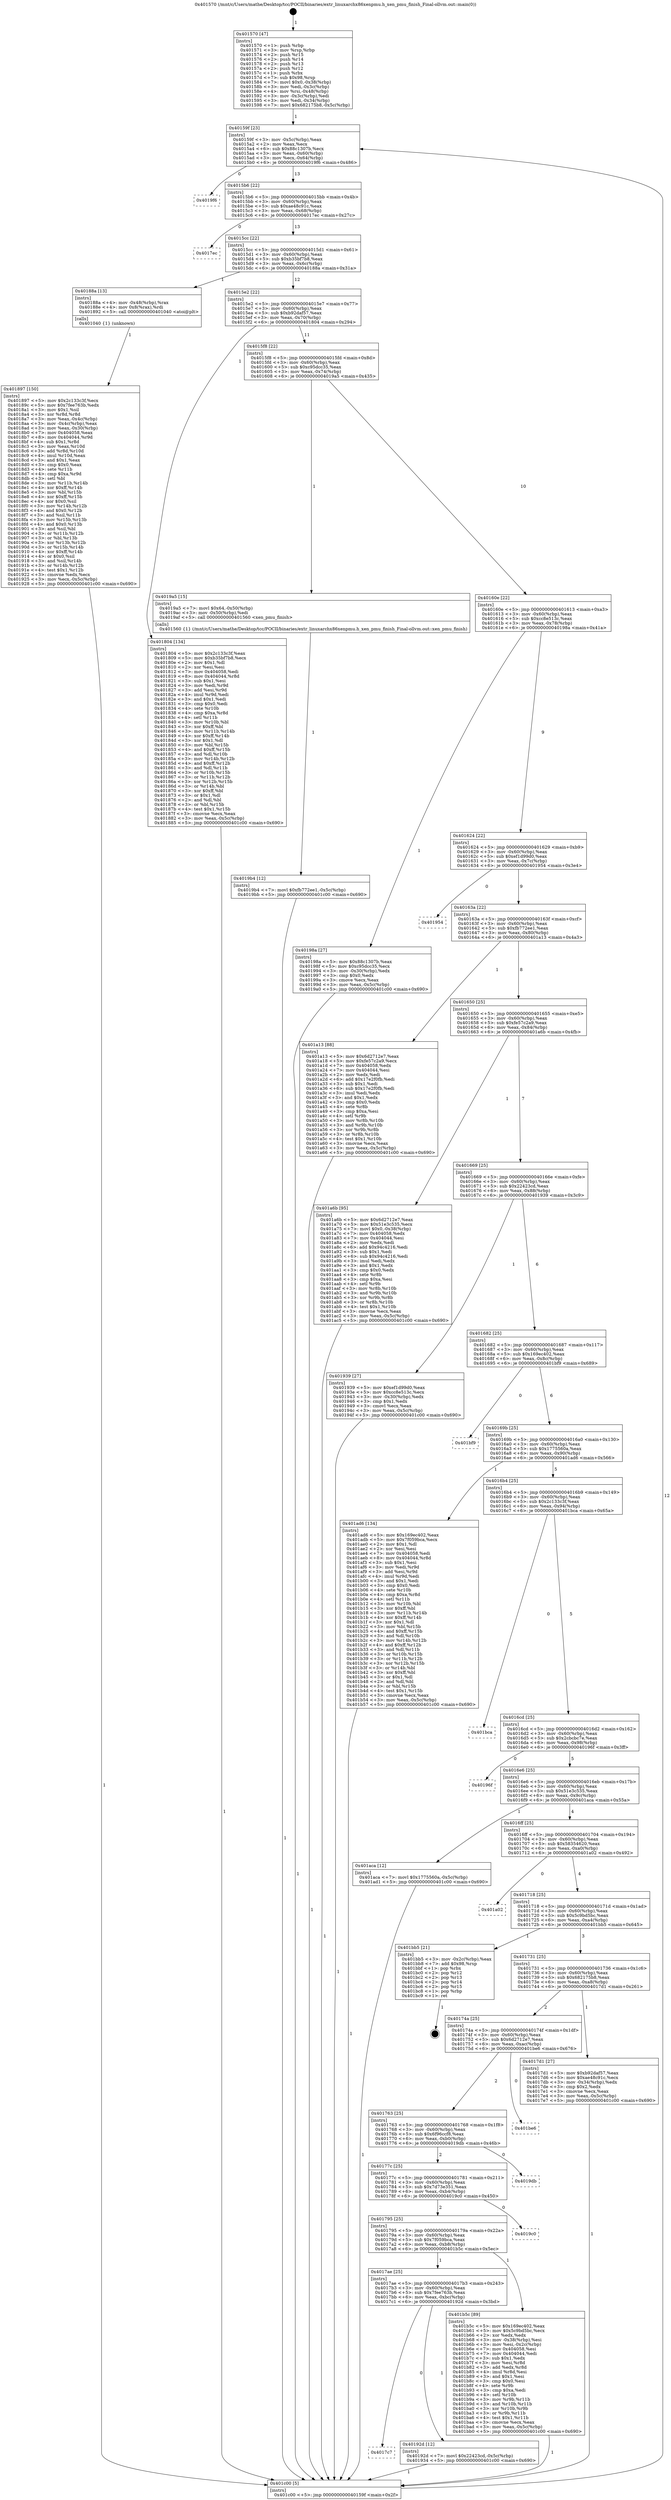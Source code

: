 digraph "0x401570" {
  label = "0x401570 (/mnt/c/Users/mathe/Desktop/tcc/POCII/binaries/extr_linuxarchx86xenpmu.h_xen_pmu_finish_Final-ollvm.out::main(0))"
  labelloc = "t"
  node[shape=record]

  Entry [label="",width=0.3,height=0.3,shape=circle,fillcolor=black,style=filled]
  "0x40159f" [label="{
     0x40159f [23]\l
     | [instrs]\l
     &nbsp;&nbsp;0x40159f \<+3\>: mov -0x5c(%rbp),%eax\l
     &nbsp;&nbsp;0x4015a2 \<+2\>: mov %eax,%ecx\l
     &nbsp;&nbsp;0x4015a4 \<+6\>: sub $0x88c1307b,%ecx\l
     &nbsp;&nbsp;0x4015aa \<+3\>: mov %eax,-0x60(%rbp)\l
     &nbsp;&nbsp;0x4015ad \<+3\>: mov %ecx,-0x64(%rbp)\l
     &nbsp;&nbsp;0x4015b0 \<+6\>: je 00000000004019f6 \<main+0x486\>\l
  }"]
  "0x4019f6" [label="{
     0x4019f6\l
  }", style=dashed]
  "0x4015b6" [label="{
     0x4015b6 [22]\l
     | [instrs]\l
     &nbsp;&nbsp;0x4015b6 \<+5\>: jmp 00000000004015bb \<main+0x4b\>\l
     &nbsp;&nbsp;0x4015bb \<+3\>: mov -0x60(%rbp),%eax\l
     &nbsp;&nbsp;0x4015be \<+5\>: sub $0xae48c91c,%eax\l
     &nbsp;&nbsp;0x4015c3 \<+3\>: mov %eax,-0x68(%rbp)\l
     &nbsp;&nbsp;0x4015c6 \<+6\>: je 00000000004017ec \<main+0x27c\>\l
  }"]
  Exit [label="",width=0.3,height=0.3,shape=circle,fillcolor=black,style=filled,peripheries=2]
  "0x4017ec" [label="{
     0x4017ec\l
  }", style=dashed]
  "0x4015cc" [label="{
     0x4015cc [22]\l
     | [instrs]\l
     &nbsp;&nbsp;0x4015cc \<+5\>: jmp 00000000004015d1 \<main+0x61\>\l
     &nbsp;&nbsp;0x4015d1 \<+3\>: mov -0x60(%rbp),%eax\l
     &nbsp;&nbsp;0x4015d4 \<+5\>: sub $0xb35bf7b8,%eax\l
     &nbsp;&nbsp;0x4015d9 \<+3\>: mov %eax,-0x6c(%rbp)\l
     &nbsp;&nbsp;0x4015dc \<+6\>: je 000000000040188a \<main+0x31a\>\l
  }"]
  "0x4019b4" [label="{
     0x4019b4 [12]\l
     | [instrs]\l
     &nbsp;&nbsp;0x4019b4 \<+7\>: movl $0xfb772ee1,-0x5c(%rbp)\l
     &nbsp;&nbsp;0x4019bb \<+5\>: jmp 0000000000401c00 \<main+0x690\>\l
  }"]
  "0x40188a" [label="{
     0x40188a [13]\l
     | [instrs]\l
     &nbsp;&nbsp;0x40188a \<+4\>: mov -0x48(%rbp),%rax\l
     &nbsp;&nbsp;0x40188e \<+4\>: mov 0x8(%rax),%rdi\l
     &nbsp;&nbsp;0x401892 \<+5\>: call 0000000000401040 \<atoi@plt\>\l
     | [calls]\l
     &nbsp;&nbsp;0x401040 \{1\} (unknown)\l
  }"]
  "0x4015e2" [label="{
     0x4015e2 [22]\l
     | [instrs]\l
     &nbsp;&nbsp;0x4015e2 \<+5\>: jmp 00000000004015e7 \<main+0x77\>\l
     &nbsp;&nbsp;0x4015e7 \<+3\>: mov -0x60(%rbp),%eax\l
     &nbsp;&nbsp;0x4015ea \<+5\>: sub $0xb92daf57,%eax\l
     &nbsp;&nbsp;0x4015ef \<+3\>: mov %eax,-0x70(%rbp)\l
     &nbsp;&nbsp;0x4015f2 \<+6\>: je 0000000000401804 \<main+0x294\>\l
  }"]
  "0x4017c7" [label="{
     0x4017c7\l
  }", style=dashed]
  "0x401804" [label="{
     0x401804 [134]\l
     | [instrs]\l
     &nbsp;&nbsp;0x401804 \<+5\>: mov $0x2c133c3f,%eax\l
     &nbsp;&nbsp;0x401809 \<+5\>: mov $0xb35bf7b8,%ecx\l
     &nbsp;&nbsp;0x40180e \<+2\>: mov $0x1,%dl\l
     &nbsp;&nbsp;0x401810 \<+2\>: xor %esi,%esi\l
     &nbsp;&nbsp;0x401812 \<+7\>: mov 0x404058,%edi\l
     &nbsp;&nbsp;0x401819 \<+8\>: mov 0x404044,%r8d\l
     &nbsp;&nbsp;0x401821 \<+3\>: sub $0x1,%esi\l
     &nbsp;&nbsp;0x401824 \<+3\>: mov %edi,%r9d\l
     &nbsp;&nbsp;0x401827 \<+3\>: add %esi,%r9d\l
     &nbsp;&nbsp;0x40182a \<+4\>: imul %r9d,%edi\l
     &nbsp;&nbsp;0x40182e \<+3\>: and $0x1,%edi\l
     &nbsp;&nbsp;0x401831 \<+3\>: cmp $0x0,%edi\l
     &nbsp;&nbsp;0x401834 \<+4\>: sete %r10b\l
     &nbsp;&nbsp;0x401838 \<+4\>: cmp $0xa,%r8d\l
     &nbsp;&nbsp;0x40183c \<+4\>: setl %r11b\l
     &nbsp;&nbsp;0x401840 \<+3\>: mov %r10b,%bl\l
     &nbsp;&nbsp;0x401843 \<+3\>: xor $0xff,%bl\l
     &nbsp;&nbsp;0x401846 \<+3\>: mov %r11b,%r14b\l
     &nbsp;&nbsp;0x401849 \<+4\>: xor $0xff,%r14b\l
     &nbsp;&nbsp;0x40184d \<+3\>: xor $0x1,%dl\l
     &nbsp;&nbsp;0x401850 \<+3\>: mov %bl,%r15b\l
     &nbsp;&nbsp;0x401853 \<+4\>: and $0xff,%r15b\l
     &nbsp;&nbsp;0x401857 \<+3\>: and %dl,%r10b\l
     &nbsp;&nbsp;0x40185a \<+3\>: mov %r14b,%r12b\l
     &nbsp;&nbsp;0x40185d \<+4\>: and $0xff,%r12b\l
     &nbsp;&nbsp;0x401861 \<+3\>: and %dl,%r11b\l
     &nbsp;&nbsp;0x401864 \<+3\>: or %r10b,%r15b\l
     &nbsp;&nbsp;0x401867 \<+3\>: or %r11b,%r12b\l
     &nbsp;&nbsp;0x40186a \<+3\>: xor %r12b,%r15b\l
     &nbsp;&nbsp;0x40186d \<+3\>: or %r14b,%bl\l
     &nbsp;&nbsp;0x401870 \<+3\>: xor $0xff,%bl\l
     &nbsp;&nbsp;0x401873 \<+3\>: or $0x1,%dl\l
     &nbsp;&nbsp;0x401876 \<+2\>: and %dl,%bl\l
     &nbsp;&nbsp;0x401878 \<+3\>: or %bl,%r15b\l
     &nbsp;&nbsp;0x40187b \<+4\>: test $0x1,%r15b\l
     &nbsp;&nbsp;0x40187f \<+3\>: cmovne %ecx,%eax\l
     &nbsp;&nbsp;0x401882 \<+3\>: mov %eax,-0x5c(%rbp)\l
     &nbsp;&nbsp;0x401885 \<+5\>: jmp 0000000000401c00 \<main+0x690\>\l
  }"]
  "0x4015f8" [label="{
     0x4015f8 [22]\l
     | [instrs]\l
     &nbsp;&nbsp;0x4015f8 \<+5\>: jmp 00000000004015fd \<main+0x8d\>\l
     &nbsp;&nbsp;0x4015fd \<+3\>: mov -0x60(%rbp),%eax\l
     &nbsp;&nbsp;0x401600 \<+5\>: sub $0xc95dcc35,%eax\l
     &nbsp;&nbsp;0x401605 \<+3\>: mov %eax,-0x74(%rbp)\l
     &nbsp;&nbsp;0x401608 \<+6\>: je 00000000004019a5 \<main+0x435\>\l
  }"]
  "0x40192d" [label="{
     0x40192d [12]\l
     | [instrs]\l
     &nbsp;&nbsp;0x40192d \<+7\>: movl $0x22423cd,-0x5c(%rbp)\l
     &nbsp;&nbsp;0x401934 \<+5\>: jmp 0000000000401c00 \<main+0x690\>\l
  }"]
  "0x4019a5" [label="{
     0x4019a5 [15]\l
     | [instrs]\l
     &nbsp;&nbsp;0x4019a5 \<+7\>: movl $0x64,-0x50(%rbp)\l
     &nbsp;&nbsp;0x4019ac \<+3\>: mov -0x50(%rbp),%edi\l
     &nbsp;&nbsp;0x4019af \<+5\>: call 0000000000401560 \<xen_pmu_finish\>\l
     | [calls]\l
     &nbsp;&nbsp;0x401560 \{1\} (/mnt/c/Users/mathe/Desktop/tcc/POCII/binaries/extr_linuxarchx86xenpmu.h_xen_pmu_finish_Final-ollvm.out::xen_pmu_finish)\l
  }"]
  "0x40160e" [label="{
     0x40160e [22]\l
     | [instrs]\l
     &nbsp;&nbsp;0x40160e \<+5\>: jmp 0000000000401613 \<main+0xa3\>\l
     &nbsp;&nbsp;0x401613 \<+3\>: mov -0x60(%rbp),%eax\l
     &nbsp;&nbsp;0x401616 \<+5\>: sub $0xcc8e513c,%eax\l
     &nbsp;&nbsp;0x40161b \<+3\>: mov %eax,-0x78(%rbp)\l
     &nbsp;&nbsp;0x40161e \<+6\>: je 000000000040198a \<main+0x41a\>\l
  }"]
  "0x4017ae" [label="{
     0x4017ae [25]\l
     | [instrs]\l
     &nbsp;&nbsp;0x4017ae \<+5\>: jmp 00000000004017b3 \<main+0x243\>\l
     &nbsp;&nbsp;0x4017b3 \<+3\>: mov -0x60(%rbp),%eax\l
     &nbsp;&nbsp;0x4017b6 \<+5\>: sub $0x7fee763b,%eax\l
     &nbsp;&nbsp;0x4017bb \<+6\>: mov %eax,-0xbc(%rbp)\l
     &nbsp;&nbsp;0x4017c1 \<+6\>: je 000000000040192d \<main+0x3bd\>\l
  }"]
  "0x40198a" [label="{
     0x40198a [27]\l
     | [instrs]\l
     &nbsp;&nbsp;0x40198a \<+5\>: mov $0x88c1307b,%eax\l
     &nbsp;&nbsp;0x40198f \<+5\>: mov $0xc95dcc35,%ecx\l
     &nbsp;&nbsp;0x401994 \<+3\>: mov -0x30(%rbp),%edx\l
     &nbsp;&nbsp;0x401997 \<+3\>: cmp $0x0,%edx\l
     &nbsp;&nbsp;0x40199a \<+3\>: cmove %ecx,%eax\l
     &nbsp;&nbsp;0x40199d \<+3\>: mov %eax,-0x5c(%rbp)\l
     &nbsp;&nbsp;0x4019a0 \<+5\>: jmp 0000000000401c00 \<main+0x690\>\l
  }"]
  "0x401624" [label="{
     0x401624 [22]\l
     | [instrs]\l
     &nbsp;&nbsp;0x401624 \<+5\>: jmp 0000000000401629 \<main+0xb9\>\l
     &nbsp;&nbsp;0x401629 \<+3\>: mov -0x60(%rbp),%eax\l
     &nbsp;&nbsp;0x40162c \<+5\>: sub $0xef1d99d0,%eax\l
     &nbsp;&nbsp;0x401631 \<+3\>: mov %eax,-0x7c(%rbp)\l
     &nbsp;&nbsp;0x401634 \<+6\>: je 0000000000401954 \<main+0x3e4\>\l
  }"]
  "0x401b5c" [label="{
     0x401b5c [89]\l
     | [instrs]\l
     &nbsp;&nbsp;0x401b5c \<+5\>: mov $0x169ec402,%eax\l
     &nbsp;&nbsp;0x401b61 \<+5\>: mov $0x5c9bd5bc,%ecx\l
     &nbsp;&nbsp;0x401b66 \<+2\>: xor %edx,%edx\l
     &nbsp;&nbsp;0x401b68 \<+3\>: mov -0x38(%rbp),%esi\l
     &nbsp;&nbsp;0x401b6b \<+3\>: mov %esi,-0x2c(%rbp)\l
     &nbsp;&nbsp;0x401b6e \<+7\>: mov 0x404058,%esi\l
     &nbsp;&nbsp;0x401b75 \<+7\>: mov 0x404044,%edi\l
     &nbsp;&nbsp;0x401b7c \<+3\>: sub $0x1,%edx\l
     &nbsp;&nbsp;0x401b7f \<+3\>: mov %esi,%r8d\l
     &nbsp;&nbsp;0x401b82 \<+3\>: add %edx,%r8d\l
     &nbsp;&nbsp;0x401b85 \<+4\>: imul %r8d,%esi\l
     &nbsp;&nbsp;0x401b89 \<+3\>: and $0x1,%esi\l
     &nbsp;&nbsp;0x401b8c \<+3\>: cmp $0x0,%esi\l
     &nbsp;&nbsp;0x401b8f \<+4\>: sete %r9b\l
     &nbsp;&nbsp;0x401b93 \<+3\>: cmp $0xa,%edi\l
     &nbsp;&nbsp;0x401b96 \<+4\>: setl %r10b\l
     &nbsp;&nbsp;0x401b9a \<+3\>: mov %r9b,%r11b\l
     &nbsp;&nbsp;0x401b9d \<+3\>: and %r10b,%r11b\l
     &nbsp;&nbsp;0x401ba0 \<+3\>: xor %r10b,%r9b\l
     &nbsp;&nbsp;0x401ba3 \<+3\>: or %r9b,%r11b\l
     &nbsp;&nbsp;0x401ba6 \<+4\>: test $0x1,%r11b\l
     &nbsp;&nbsp;0x401baa \<+3\>: cmovne %ecx,%eax\l
     &nbsp;&nbsp;0x401bad \<+3\>: mov %eax,-0x5c(%rbp)\l
     &nbsp;&nbsp;0x401bb0 \<+5\>: jmp 0000000000401c00 \<main+0x690\>\l
  }"]
  "0x401954" [label="{
     0x401954\l
  }", style=dashed]
  "0x40163a" [label="{
     0x40163a [22]\l
     | [instrs]\l
     &nbsp;&nbsp;0x40163a \<+5\>: jmp 000000000040163f \<main+0xcf\>\l
     &nbsp;&nbsp;0x40163f \<+3\>: mov -0x60(%rbp),%eax\l
     &nbsp;&nbsp;0x401642 \<+5\>: sub $0xfb772ee1,%eax\l
     &nbsp;&nbsp;0x401647 \<+3\>: mov %eax,-0x80(%rbp)\l
     &nbsp;&nbsp;0x40164a \<+6\>: je 0000000000401a13 \<main+0x4a3\>\l
  }"]
  "0x401795" [label="{
     0x401795 [25]\l
     | [instrs]\l
     &nbsp;&nbsp;0x401795 \<+5\>: jmp 000000000040179a \<main+0x22a\>\l
     &nbsp;&nbsp;0x40179a \<+3\>: mov -0x60(%rbp),%eax\l
     &nbsp;&nbsp;0x40179d \<+5\>: sub $0x7f059bca,%eax\l
     &nbsp;&nbsp;0x4017a2 \<+6\>: mov %eax,-0xb8(%rbp)\l
     &nbsp;&nbsp;0x4017a8 \<+6\>: je 0000000000401b5c \<main+0x5ec\>\l
  }"]
  "0x401a13" [label="{
     0x401a13 [88]\l
     | [instrs]\l
     &nbsp;&nbsp;0x401a13 \<+5\>: mov $0x6d2712e7,%eax\l
     &nbsp;&nbsp;0x401a18 \<+5\>: mov $0xfe57c2a9,%ecx\l
     &nbsp;&nbsp;0x401a1d \<+7\>: mov 0x404058,%edx\l
     &nbsp;&nbsp;0x401a24 \<+7\>: mov 0x404044,%esi\l
     &nbsp;&nbsp;0x401a2b \<+2\>: mov %edx,%edi\l
     &nbsp;&nbsp;0x401a2d \<+6\>: add $0x17e2f0fb,%edi\l
     &nbsp;&nbsp;0x401a33 \<+3\>: sub $0x1,%edi\l
     &nbsp;&nbsp;0x401a36 \<+6\>: sub $0x17e2f0fb,%edi\l
     &nbsp;&nbsp;0x401a3c \<+3\>: imul %edi,%edx\l
     &nbsp;&nbsp;0x401a3f \<+3\>: and $0x1,%edx\l
     &nbsp;&nbsp;0x401a42 \<+3\>: cmp $0x0,%edx\l
     &nbsp;&nbsp;0x401a45 \<+4\>: sete %r8b\l
     &nbsp;&nbsp;0x401a49 \<+3\>: cmp $0xa,%esi\l
     &nbsp;&nbsp;0x401a4c \<+4\>: setl %r9b\l
     &nbsp;&nbsp;0x401a50 \<+3\>: mov %r8b,%r10b\l
     &nbsp;&nbsp;0x401a53 \<+3\>: and %r9b,%r10b\l
     &nbsp;&nbsp;0x401a56 \<+3\>: xor %r9b,%r8b\l
     &nbsp;&nbsp;0x401a59 \<+3\>: or %r8b,%r10b\l
     &nbsp;&nbsp;0x401a5c \<+4\>: test $0x1,%r10b\l
     &nbsp;&nbsp;0x401a60 \<+3\>: cmovne %ecx,%eax\l
     &nbsp;&nbsp;0x401a63 \<+3\>: mov %eax,-0x5c(%rbp)\l
     &nbsp;&nbsp;0x401a66 \<+5\>: jmp 0000000000401c00 \<main+0x690\>\l
  }"]
  "0x401650" [label="{
     0x401650 [25]\l
     | [instrs]\l
     &nbsp;&nbsp;0x401650 \<+5\>: jmp 0000000000401655 \<main+0xe5\>\l
     &nbsp;&nbsp;0x401655 \<+3\>: mov -0x60(%rbp),%eax\l
     &nbsp;&nbsp;0x401658 \<+5\>: sub $0xfe57c2a9,%eax\l
     &nbsp;&nbsp;0x40165d \<+6\>: mov %eax,-0x84(%rbp)\l
     &nbsp;&nbsp;0x401663 \<+6\>: je 0000000000401a6b \<main+0x4fb\>\l
  }"]
  "0x4019c0" [label="{
     0x4019c0\l
  }", style=dashed]
  "0x401a6b" [label="{
     0x401a6b [95]\l
     | [instrs]\l
     &nbsp;&nbsp;0x401a6b \<+5\>: mov $0x6d2712e7,%eax\l
     &nbsp;&nbsp;0x401a70 \<+5\>: mov $0x51e3c535,%ecx\l
     &nbsp;&nbsp;0x401a75 \<+7\>: movl $0x0,-0x38(%rbp)\l
     &nbsp;&nbsp;0x401a7c \<+7\>: mov 0x404058,%edx\l
     &nbsp;&nbsp;0x401a83 \<+7\>: mov 0x404044,%esi\l
     &nbsp;&nbsp;0x401a8a \<+2\>: mov %edx,%edi\l
     &nbsp;&nbsp;0x401a8c \<+6\>: add $0x94c4216,%edi\l
     &nbsp;&nbsp;0x401a92 \<+3\>: sub $0x1,%edi\l
     &nbsp;&nbsp;0x401a95 \<+6\>: sub $0x94c4216,%edi\l
     &nbsp;&nbsp;0x401a9b \<+3\>: imul %edi,%edx\l
     &nbsp;&nbsp;0x401a9e \<+3\>: and $0x1,%edx\l
     &nbsp;&nbsp;0x401aa1 \<+3\>: cmp $0x0,%edx\l
     &nbsp;&nbsp;0x401aa4 \<+4\>: sete %r8b\l
     &nbsp;&nbsp;0x401aa8 \<+3\>: cmp $0xa,%esi\l
     &nbsp;&nbsp;0x401aab \<+4\>: setl %r9b\l
     &nbsp;&nbsp;0x401aaf \<+3\>: mov %r8b,%r10b\l
     &nbsp;&nbsp;0x401ab2 \<+3\>: and %r9b,%r10b\l
     &nbsp;&nbsp;0x401ab5 \<+3\>: xor %r9b,%r8b\l
     &nbsp;&nbsp;0x401ab8 \<+3\>: or %r8b,%r10b\l
     &nbsp;&nbsp;0x401abb \<+4\>: test $0x1,%r10b\l
     &nbsp;&nbsp;0x401abf \<+3\>: cmovne %ecx,%eax\l
     &nbsp;&nbsp;0x401ac2 \<+3\>: mov %eax,-0x5c(%rbp)\l
     &nbsp;&nbsp;0x401ac5 \<+5\>: jmp 0000000000401c00 \<main+0x690\>\l
  }"]
  "0x401669" [label="{
     0x401669 [25]\l
     | [instrs]\l
     &nbsp;&nbsp;0x401669 \<+5\>: jmp 000000000040166e \<main+0xfe\>\l
     &nbsp;&nbsp;0x40166e \<+3\>: mov -0x60(%rbp),%eax\l
     &nbsp;&nbsp;0x401671 \<+5\>: sub $0x22423cd,%eax\l
     &nbsp;&nbsp;0x401676 \<+6\>: mov %eax,-0x88(%rbp)\l
     &nbsp;&nbsp;0x40167c \<+6\>: je 0000000000401939 \<main+0x3c9\>\l
  }"]
  "0x40177c" [label="{
     0x40177c [25]\l
     | [instrs]\l
     &nbsp;&nbsp;0x40177c \<+5\>: jmp 0000000000401781 \<main+0x211\>\l
     &nbsp;&nbsp;0x401781 \<+3\>: mov -0x60(%rbp),%eax\l
     &nbsp;&nbsp;0x401784 \<+5\>: sub $0x7d73e351,%eax\l
     &nbsp;&nbsp;0x401789 \<+6\>: mov %eax,-0xb4(%rbp)\l
     &nbsp;&nbsp;0x40178f \<+6\>: je 00000000004019c0 \<main+0x450\>\l
  }"]
  "0x401939" [label="{
     0x401939 [27]\l
     | [instrs]\l
     &nbsp;&nbsp;0x401939 \<+5\>: mov $0xef1d99d0,%eax\l
     &nbsp;&nbsp;0x40193e \<+5\>: mov $0xcc8e513c,%ecx\l
     &nbsp;&nbsp;0x401943 \<+3\>: mov -0x30(%rbp),%edx\l
     &nbsp;&nbsp;0x401946 \<+3\>: cmp $0x1,%edx\l
     &nbsp;&nbsp;0x401949 \<+3\>: cmovl %ecx,%eax\l
     &nbsp;&nbsp;0x40194c \<+3\>: mov %eax,-0x5c(%rbp)\l
     &nbsp;&nbsp;0x40194f \<+5\>: jmp 0000000000401c00 \<main+0x690\>\l
  }"]
  "0x401682" [label="{
     0x401682 [25]\l
     | [instrs]\l
     &nbsp;&nbsp;0x401682 \<+5\>: jmp 0000000000401687 \<main+0x117\>\l
     &nbsp;&nbsp;0x401687 \<+3\>: mov -0x60(%rbp),%eax\l
     &nbsp;&nbsp;0x40168a \<+5\>: sub $0x169ec402,%eax\l
     &nbsp;&nbsp;0x40168f \<+6\>: mov %eax,-0x8c(%rbp)\l
     &nbsp;&nbsp;0x401695 \<+6\>: je 0000000000401bf9 \<main+0x689\>\l
  }"]
  "0x4019db" [label="{
     0x4019db\l
  }", style=dashed]
  "0x401bf9" [label="{
     0x401bf9\l
  }", style=dashed]
  "0x40169b" [label="{
     0x40169b [25]\l
     | [instrs]\l
     &nbsp;&nbsp;0x40169b \<+5\>: jmp 00000000004016a0 \<main+0x130\>\l
     &nbsp;&nbsp;0x4016a0 \<+3\>: mov -0x60(%rbp),%eax\l
     &nbsp;&nbsp;0x4016a3 \<+5\>: sub $0x1775560a,%eax\l
     &nbsp;&nbsp;0x4016a8 \<+6\>: mov %eax,-0x90(%rbp)\l
     &nbsp;&nbsp;0x4016ae \<+6\>: je 0000000000401ad6 \<main+0x566\>\l
  }"]
  "0x401763" [label="{
     0x401763 [25]\l
     | [instrs]\l
     &nbsp;&nbsp;0x401763 \<+5\>: jmp 0000000000401768 \<main+0x1f8\>\l
     &nbsp;&nbsp;0x401768 \<+3\>: mov -0x60(%rbp),%eax\l
     &nbsp;&nbsp;0x40176b \<+5\>: sub $0x6f96ccf8,%eax\l
     &nbsp;&nbsp;0x401770 \<+6\>: mov %eax,-0xb0(%rbp)\l
     &nbsp;&nbsp;0x401776 \<+6\>: je 00000000004019db \<main+0x46b\>\l
  }"]
  "0x401ad6" [label="{
     0x401ad6 [134]\l
     | [instrs]\l
     &nbsp;&nbsp;0x401ad6 \<+5\>: mov $0x169ec402,%eax\l
     &nbsp;&nbsp;0x401adb \<+5\>: mov $0x7f059bca,%ecx\l
     &nbsp;&nbsp;0x401ae0 \<+2\>: mov $0x1,%dl\l
     &nbsp;&nbsp;0x401ae2 \<+2\>: xor %esi,%esi\l
     &nbsp;&nbsp;0x401ae4 \<+7\>: mov 0x404058,%edi\l
     &nbsp;&nbsp;0x401aeb \<+8\>: mov 0x404044,%r8d\l
     &nbsp;&nbsp;0x401af3 \<+3\>: sub $0x1,%esi\l
     &nbsp;&nbsp;0x401af6 \<+3\>: mov %edi,%r9d\l
     &nbsp;&nbsp;0x401af9 \<+3\>: add %esi,%r9d\l
     &nbsp;&nbsp;0x401afc \<+4\>: imul %r9d,%edi\l
     &nbsp;&nbsp;0x401b00 \<+3\>: and $0x1,%edi\l
     &nbsp;&nbsp;0x401b03 \<+3\>: cmp $0x0,%edi\l
     &nbsp;&nbsp;0x401b06 \<+4\>: sete %r10b\l
     &nbsp;&nbsp;0x401b0a \<+4\>: cmp $0xa,%r8d\l
     &nbsp;&nbsp;0x401b0e \<+4\>: setl %r11b\l
     &nbsp;&nbsp;0x401b12 \<+3\>: mov %r10b,%bl\l
     &nbsp;&nbsp;0x401b15 \<+3\>: xor $0xff,%bl\l
     &nbsp;&nbsp;0x401b18 \<+3\>: mov %r11b,%r14b\l
     &nbsp;&nbsp;0x401b1b \<+4\>: xor $0xff,%r14b\l
     &nbsp;&nbsp;0x401b1f \<+3\>: xor $0x1,%dl\l
     &nbsp;&nbsp;0x401b22 \<+3\>: mov %bl,%r15b\l
     &nbsp;&nbsp;0x401b25 \<+4\>: and $0xff,%r15b\l
     &nbsp;&nbsp;0x401b29 \<+3\>: and %dl,%r10b\l
     &nbsp;&nbsp;0x401b2c \<+3\>: mov %r14b,%r12b\l
     &nbsp;&nbsp;0x401b2f \<+4\>: and $0xff,%r12b\l
     &nbsp;&nbsp;0x401b33 \<+3\>: and %dl,%r11b\l
     &nbsp;&nbsp;0x401b36 \<+3\>: or %r10b,%r15b\l
     &nbsp;&nbsp;0x401b39 \<+3\>: or %r11b,%r12b\l
     &nbsp;&nbsp;0x401b3c \<+3\>: xor %r12b,%r15b\l
     &nbsp;&nbsp;0x401b3f \<+3\>: or %r14b,%bl\l
     &nbsp;&nbsp;0x401b42 \<+3\>: xor $0xff,%bl\l
     &nbsp;&nbsp;0x401b45 \<+3\>: or $0x1,%dl\l
     &nbsp;&nbsp;0x401b48 \<+2\>: and %dl,%bl\l
     &nbsp;&nbsp;0x401b4a \<+3\>: or %bl,%r15b\l
     &nbsp;&nbsp;0x401b4d \<+4\>: test $0x1,%r15b\l
     &nbsp;&nbsp;0x401b51 \<+3\>: cmovne %ecx,%eax\l
     &nbsp;&nbsp;0x401b54 \<+3\>: mov %eax,-0x5c(%rbp)\l
     &nbsp;&nbsp;0x401b57 \<+5\>: jmp 0000000000401c00 \<main+0x690\>\l
  }"]
  "0x4016b4" [label="{
     0x4016b4 [25]\l
     | [instrs]\l
     &nbsp;&nbsp;0x4016b4 \<+5\>: jmp 00000000004016b9 \<main+0x149\>\l
     &nbsp;&nbsp;0x4016b9 \<+3\>: mov -0x60(%rbp),%eax\l
     &nbsp;&nbsp;0x4016bc \<+5\>: sub $0x2c133c3f,%eax\l
     &nbsp;&nbsp;0x4016c1 \<+6\>: mov %eax,-0x94(%rbp)\l
     &nbsp;&nbsp;0x4016c7 \<+6\>: je 0000000000401bca \<main+0x65a\>\l
  }"]
  "0x401be6" [label="{
     0x401be6\l
  }", style=dashed]
  "0x401bca" [label="{
     0x401bca\l
  }", style=dashed]
  "0x4016cd" [label="{
     0x4016cd [25]\l
     | [instrs]\l
     &nbsp;&nbsp;0x4016cd \<+5\>: jmp 00000000004016d2 \<main+0x162\>\l
     &nbsp;&nbsp;0x4016d2 \<+3\>: mov -0x60(%rbp),%eax\l
     &nbsp;&nbsp;0x4016d5 \<+5\>: sub $0x2cbcbc7e,%eax\l
     &nbsp;&nbsp;0x4016da \<+6\>: mov %eax,-0x98(%rbp)\l
     &nbsp;&nbsp;0x4016e0 \<+6\>: je 000000000040196f \<main+0x3ff\>\l
  }"]
  "0x401897" [label="{
     0x401897 [150]\l
     | [instrs]\l
     &nbsp;&nbsp;0x401897 \<+5\>: mov $0x2c133c3f,%ecx\l
     &nbsp;&nbsp;0x40189c \<+5\>: mov $0x7fee763b,%edx\l
     &nbsp;&nbsp;0x4018a1 \<+3\>: mov $0x1,%sil\l
     &nbsp;&nbsp;0x4018a4 \<+3\>: xor %r8d,%r8d\l
     &nbsp;&nbsp;0x4018a7 \<+3\>: mov %eax,-0x4c(%rbp)\l
     &nbsp;&nbsp;0x4018aa \<+3\>: mov -0x4c(%rbp),%eax\l
     &nbsp;&nbsp;0x4018ad \<+3\>: mov %eax,-0x30(%rbp)\l
     &nbsp;&nbsp;0x4018b0 \<+7\>: mov 0x404058,%eax\l
     &nbsp;&nbsp;0x4018b7 \<+8\>: mov 0x404044,%r9d\l
     &nbsp;&nbsp;0x4018bf \<+4\>: sub $0x1,%r8d\l
     &nbsp;&nbsp;0x4018c3 \<+3\>: mov %eax,%r10d\l
     &nbsp;&nbsp;0x4018c6 \<+3\>: add %r8d,%r10d\l
     &nbsp;&nbsp;0x4018c9 \<+4\>: imul %r10d,%eax\l
     &nbsp;&nbsp;0x4018cd \<+3\>: and $0x1,%eax\l
     &nbsp;&nbsp;0x4018d0 \<+3\>: cmp $0x0,%eax\l
     &nbsp;&nbsp;0x4018d3 \<+4\>: sete %r11b\l
     &nbsp;&nbsp;0x4018d7 \<+4\>: cmp $0xa,%r9d\l
     &nbsp;&nbsp;0x4018db \<+3\>: setl %bl\l
     &nbsp;&nbsp;0x4018de \<+3\>: mov %r11b,%r14b\l
     &nbsp;&nbsp;0x4018e1 \<+4\>: xor $0xff,%r14b\l
     &nbsp;&nbsp;0x4018e5 \<+3\>: mov %bl,%r15b\l
     &nbsp;&nbsp;0x4018e8 \<+4\>: xor $0xff,%r15b\l
     &nbsp;&nbsp;0x4018ec \<+4\>: xor $0x0,%sil\l
     &nbsp;&nbsp;0x4018f0 \<+3\>: mov %r14b,%r12b\l
     &nbsp;&nbsp;0x4018f3 \<+4\>: and $0x0,%r12b\l
     &nbsp;&nbsp;0x4018f7 \<+3\>: and %sil,%r11b\l
     &nbsp;&nbsp;0x4018fa \<+3\>: mov %r15b,%r13b\l
     &nbsp;&nbsp;0x4018fd \<+4\>: and $0x0,%r13b\l
     &nbsp;&nbsp;0x401901 \<+3\>: and %sil,%bl\l
     &nbsp;&nbsp;0x401904 \<+3\>: or %r11b,%r12b\l
     &nbsp;&nbsp;0x401907 \<+3\>: or %bl,%r13b\l
     &nbsp;&nbsp;0x40190a \<+3\>: xor %r13b,%r12b\l
     &nbsp;&nbsp;0x40190d \<+3\>: or %r15b,%r14b\l
     &nbsp;&nbsp;0x401910 \<+4\>: xor $0xff,%r14b\l
     &nbsp;&nbsp;0x401914 \<+4\>: or $0x0,%sil\l
     &nbsp;&nbsp;0x401918 \<+3\>: and %sil,%r14b\l
     &nbsp;&nbsp;0x40191b \<+3\>: or %r14b,%r12b\l
     &nbsp;&nbsp;0x40191e \<+4\>: test $0x1,%r12b\l
     &nbsp;&nbsp;0x401922 \<+3\>: cmovne %edx,%ecx\l
     &nbsp;&nbsp;0x401925 \<+3\>: mov %ecx,-0x5c(%rbp)\l
     &nbsp;&nbsp;0x401928 \<+5\>: jmp 0000000000401c00 \<main+0x690\>\l
  }"]
  "0x40196f" [label="{
     0x40196f\l
  }", style=dashed]
  "0x4016e6" [label="{
     0x4016e6 [25]\l
     | [instrs]\l
     &nbsp;&nbsp;0x4016e6 \<+5\>: jmp 00000000004016eb \<main+0x17b\>\l
     &nbsp;&nbsp;0x4016eb \<+3\>: mov -0x60(%rbp),%eax\l
     &nbsp;&nbsp;0x4016ee \<+5\>: sub $0x51e3c535,%eax\l
     &nbsp;&nbsp;0x4016f3 \<+6\>: mov %eax,-0x9c(%rbp)\l
     &nbsp;&nbsp;0x4016f9 \<+6\>: je 0000000000401aca \<main+0x55a\>\l
  }"]
  "0x401570" [label="{
     0x401570 [47]\l
     | [instrs]\l
     &nbsp;&nbsp;0x401570 \<+1\>: push %rbp\l
     &nbsp;&nbsp;0x401571 \<+3\>: mov %rsp,%rbp\l
     &nbsp;&nbsp;0x401574 \<+2\>: push %r15\l
     &nbsp;&nbsp;0x401576 \<+2\>: push %r14\l
     &nbsp;&nbsp;0x401578 \<+2\>: push %r13\l
     &nbsp;&nbsp;0x40157a \<+2\>: push %r12\l
     &nbsp;&nbsp;0x40157c \<+1\>: push %rbx\l
     &nbsp;&nbsp;0x40157d \<+7\>: sub $0x98,%rsp\l
     &nbsp;&nbsp;0x401584 \<+7\>: movl $0x0,-0x38(%rbp)\l
     &nbsp;&nbsp;0x40158b \<+3\>: mov %edi,-0x3c(%rbp)\l
     &nbsp;&nbsp;0x40158e \<+4\>: mov %rsi,-0x48(%rbp)\l
     &nbsp;&nbsp;0x401592 \<+3\>: mov -0x3c(%rbp),%edi\l
     &nbsp;&nbsp;0x401595 \<+3\>: mov %edi,-0x34(%rbp)\l
     &nbsp;&nbsp;0x401598 \<+7\>: movl $0x682175b8,-0x5c(%rbp)\l
  }"]
  "0x401aca" [label="{
     0x401aca [12]\l
     | [instrs]\l
     &nbsp;&nbsp;0x401aca \<+7\>: movl $0x1775560a,-0x5c(%rbp)\l
     &nbsp;&nbsp;0x401ad1 \<+5\>: jmp 0000000000401c00 \<main+0x690\>\l
  }"]
  "0x4016ff" [label="{
     0x4016ff [25]\l
     | [instrs]\l
     &nbsp;&nbsp;0x4016ff \<+5\>: jmp 0000000000401704 \<main+0x194\>\l
     &nbsp;&nbsp;0x401704 \<+3\>: mov -0x60(%rbp),%eax\l
     &nbsp;&nbsp;0x401707 \<+5\>: sub $0x58354620,%eax\l
     &nbsp;&nbsp;0x40170c \<+6\>: mov %eax,-0xa0(%rbp)\l
     &nbsp;&nbsp;0x401712 \<+6\>: je 0000000000401a02 \<main+0x492\>\l
  }"]
  "0x401c00" [label="{
     0x401c00 [5]\l
     | [instrs]\l
     &nbsp;&nbsp;0x401c00 \<+5\>: jmp 000000000040159f \<main+0x2f\>\l
  }"]
  "0x401a02" [label="{
     0x401a02\l
  }", style=dashed]
  "0x401718" [label="{
     0x401718 [25]\l
     | [instrs]\l
     &nbsp;&nbsp;0x401718 \<+5\>: jmp 000000000040171d \<main+0x1ad\>\l
     &nbsp;&nbsp;0x40171d \<+3\>: mov -0x60(%rbp),%eax\l
     &nbsp;&nbsp;0x401720 \<+5\>: sub $0x5c9bd5bc,%eax\l
     &nbsp;&nbsp;0x401725 \<+6\>: mov %eax,-0xa4(%rbp)\l
     &nbsp;&nbsp;0x40172b \<+6\>: je 0000000000401bb5 \<main+0x645\>\l
  }"]
  "0x40174a" [label="{
     0x40174a [25]\l
     | [instrs]\l
     &nbsp;&nbsp;0x40174a \<+5\>: jmp 000000000040174f \<main+0x1df\>\l
     &nbsp;&nbsp;0x40174f \<+3\>: mov -0x60(%rbp),%eax\l
     &nbsp;&nbsp;0x401752 \<+5\>: sub $0x6d2712e7,%eax\l
     &nbsp;&nbsp;0x401757 \<+6\>: mov %eax,-0xac(%rbp)\l
     &nbsp;&nbsp;0x40175d \<+6\>: je 0000000000401be6 \<main+0x676\>\l
  }"]
  "0x401bb5" [label="{
     0x401bb5 [21]\l
     | [instrs]\l
     &nbsp;&nbsp;0x401bb5 \<+3\>: mov -0x2c(%rbp),%eax\l
     &nbsp;&nbsp;0x401bb8 \<+7\>: add $0x98,%rsp\l
     &nbsp;&nbsp;0x401bbf \<+1\>: pop %rbx\l
     &nbsp;&nbsp;0x401bc0 \<+2\>: pop %r12\l
     &nbsp;&nbsp;0x401bc2 \<+2\>: pop %r13\l
     &nbsp;&nbsp;0x401bc4 \<+2\>: pop %r14\l
     &nbsp;&nbsp;0x401bc6 \<+2\>: pop %r15\l
     &nbsp;&nbsp;0x401bc8 \<+1\>: pop %rbp\l
     &nbsp;&nbsp;0x401bc9 \<+1\>: ret\l
  }"]
  "0x401731" [label="{
     0x401731 [25]\l
     | [instrs]\l
     &nbsp;&nbsp;0x401731 \<+5\>: jmp 0000000000401736 \<main+0x1c6\>\l
     &nbsp;&nbsp;0x401736 \<+3\>: mov -0x60(%rbp),%eax\l
     &nbsp;&nbsp;0x401739 \<+5\>: sub $0x682175b8,%eax\l
     &nbsp;&nbsp;0x40173e \<+6\>: mov %eax,-0xa8(%rbp)\l
     &nbsp;&nbsp;0x401744 \<+6\>: je 00000000004017d1 \<main+0x261\>\l
  }"]
  "0x4017d1" [label="{
     0x4017d1 [27]\l
     | [instrs]\l
     &nbsp;&nbsp;0x4017d1 \<+5\>: mov $0xb92daf57,%eax\l
     &nbsp;&nbsp;0x4017d6 \<+5\>: mov $0xae48c91c,%ecx\l
     &nbsp;&nbsp;0x4017db \<+3\>: mov -0x34(%rbp),%edx\l
     &nbsp;&nbsp;0x4017de \<+3\>: cmp $0x2,%edx\l
     &nbsp;&nbsp;0x4017e1 \<+3\>: cmovne %ecx,%eax\l
     &nbsp;&nbsp;0x4017e4 \<+3\>: mov %eax,-0x5c(%rbp)\l
     &nbsp;&nbsp;0x4017e7 \<+5\>: jmp 0000000000401c00 \<main+0x690\>\l
  }"]
  Entry -> "0x401570" [label=" 1"]
  "0x40159f" -> "0x4019f6" [label=" 0"]
  "0x40159f" -> "0x4015b6" [label=" 13"]
  "0x401bb5" -> Exit [label=" 1"]
  "0x4015b6" -> "0x4017ec" [label=" 0"]
  "0x4015b6" -> "0x4015cc" [label=" 13"]
  "0x401b5c" -> "0x401c00" [label=" 1"]
  "0x4015cc" -> "0x40188a" [label=" 1"]
  "0x4015cc" -> "0x4015e2" [label=" 12"]
  "0x401ad6" -> "0x401c00" [label=" 1"]
  "0x4015e2" -> "0x401804" [label=" 1"]
  "0x4015e2" -> "0x4015f8" [label=" 11"]
  "0x401aca" -> "0x401c00" [label=" 1"]
  "0x4015f8" -> "0x4019a5" [label=" 1"]
  "0x4015f8" -> "0x40160e" [label=" 10"]
  "0x401a6b" -> "0x401c00" [label=" 1"]
  "0x40160e" -> "0x40198a" [label=" 1"]
  "0x40160e" -> "0x401624" [label=" 9"]
  "0x4019b4" -> "0x401c00" [label=" 1"]
  "0x401624" -> "0x401954" [label=" 0"]
  "0x401624" -> "0x40163a" [label=" 9"]
  "0x4019a5" -> "0x4019b4" [label=" 1"]
  "0x40163a" -> "0x401a13" [label=" 1"]
  "0x40163a" -> "0x401650" [label=" 8"]
  "0x401939" -> "0x401c00" [label=" 1"]
  "0x401650" -> "0x401a6b" [label=" 1"]
  "0x401650" -> "0x401669" [label=" 7"]
  "0x40192d" -> "0x401c00" [label=" 1"]
  "0x401669" -> "0x401939" [label=" 1"]
  "0x401669" -> "0x401682" [label=" 6"]
  "0x4017ae" -> "0x40192d" [label=" 1"]
  "0x401682" -> "0x401bf9" [label=" 0"]
  "0x401682" -> "0x40169b" [label=" 6"]
  "0x401a13" -> "0x401c00" [label=" 1"]
  "0x40169b" -> "0x401ad6" [label=" 1"]
  "0x40169b" -> "0x4016b4" [label=" 5"]
  "0x401795" -> "0x401b5c" [label=" 1"]
  "0x4016b4" -> "0x401bca" [label=" 0"]
  "0x4016b4" -> "0x4016cd" [label=" 5"]
  "0x40198a" -> "0x401c00" [label=" 1"]
  "0x4016cd" -> "0x40196f" [label=" 0"]
  "0x4016cd" -> "0x4016e6" [label=" 5"]
  "0x40177c" -> "0x4019c0" [label=" 0"]
  "0x4016e6" -> "0x401aca" [label=" 1"]
  "0x4016e6" -> "0x4016ff" [label=" 4"]
  "0x4017ae" -> "0x4017c7" [label=" 0"]
  "0x4016ff" -> "0x401a02" [label=" 0"]
  "0x4016ff" -> "0x401718" [label=" 4"]
  "0x401763" -> "0x40177c" [label=" 2"]
  "0x401718" -> "0x401bb5" [label=" 1"]
  "0x401718" -> "0x401731" [label=" 3"]
  "0x401763" -> "0x4019db" [label=" 0"]
  "0x401731" -> "0x4017d1" [label=" 1"]
  "0x401731" -> "0x40174a" [label=" 2"]
  "0x4017d1" -> "0x401c00" [label=" 1"]
  "0x401570" -> "0x40159f" [label=" 1"]
  "0x401c00" -> "0x40159f" [label=" 12"]
  "0x401804" -> "0x401c00" [label=" 1"]
  "0x40188a" -> "0x401897" [label=" 1"]
  "0x401897" -> "0x401c00" [label=" 1"]
  "0x40177c" -> "0x401795" [label=" 2"]
  "0x40174a" -> "0x401be6" [label=" 0"]
  "0x40174a" -> "0x401763" [label=" 2"]
  "0x401795" -> "0x4017ae" [label=" 1"]
}
